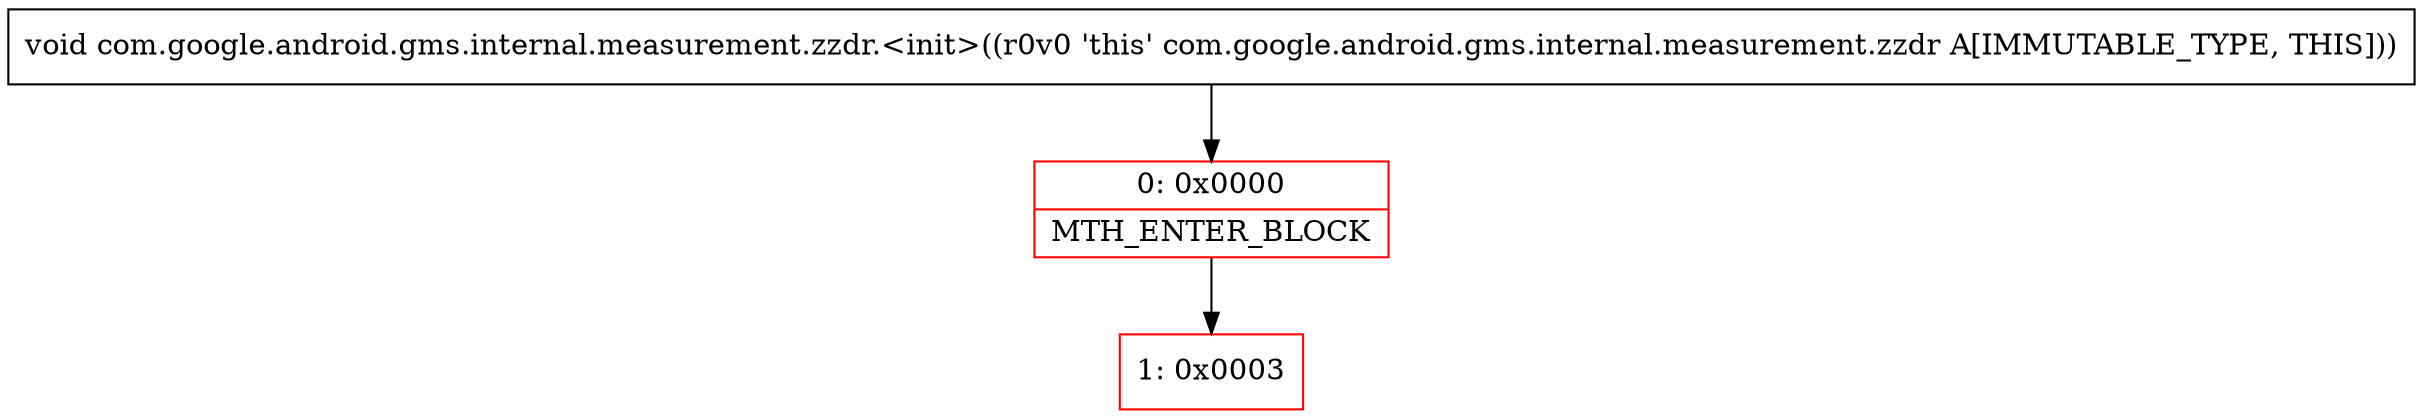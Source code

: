 digraph "CFG forcom.google.android.gms.internal.measurement.zzdr.\<init\>()V" {
subgraph cluster_Region_1586215473 {
label = "R(0)";
node [shape=record,color=blue];
}
Node_0 [shape=record,color=red,label="{0\:\ 0x0000|MTH_ENTER_BLOCK\l}"];
Node_1 [shape=record,color=red,label="{1\:\ 0x0003}"];
MethodNode[shape=record,label="{void com.google.android.gms.internal.measurement.zzdr.\<init\>((r0v0 'this' com.google.android.gms.internal.measurement.zzdr A[IMMUTABLE_TYPE, THIS])) }"];
MethodNode -> Node_0;
Node_0 -> Node_1;
}

